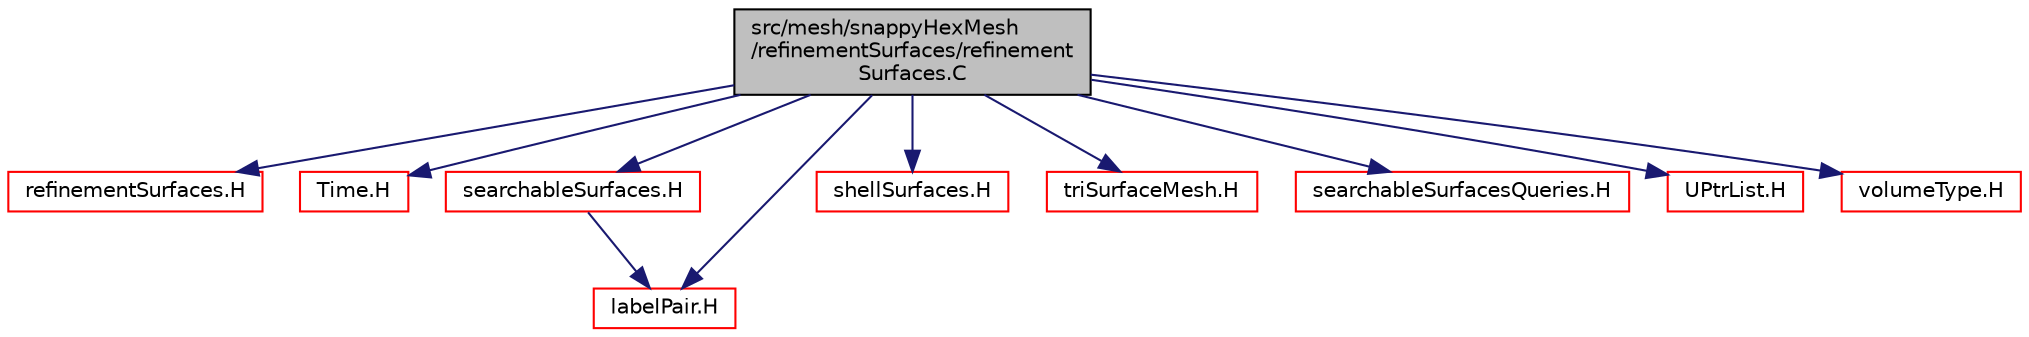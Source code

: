 digraph "src/mesh/snappyHexMesh/refinementSurfaces/refinementSurfaces.C"
{
  bgcolor="transparent";
  edge [fontname="Helvetica",fontsize="10",labelfontname="Helvetica",labelfontsize="10"];
  node [fontname="Helvetica",fontsize="10",shape=record];
  Node1 [label="src/mesh/snappyHexMesh\l/refinementSurfaces/refinement\lSurfaces.C",height=0.2,width=0.4,color="black", fillcolor="grey75", style="filled", fontcolor="black"];
  Node1 -> Node2 [color="midnightblue",fontsize="10",style="solid",fontname="Helvetica"];
  Node2 [label="refinementSurfaces.H",height=0.2,width=0.4,color="red",URL="$a07234.html"];
  Node1 -> Node3 [color="midnightblue",fontsize="10",style="solid",fontname="Helvetica"];
  Node3 [label="Time.H",height=0.2,width=0.4,color="red",URL="$a07978.html"];
  Node1 -> Node4 [color="midnightblue",fontsize="10",style="solid",fontname="Helvetica"];
  Node4 [label="searchableSurfaces.H",height=0.2,width=0.4,color="red",URL="$a07484.html"];
  Node4 -> Node5 [color="midnightblue",fontsize="10",style="solid",fontname="Helvetica"];
  Node5 [label="labelPair.H",height=0.2,width=0.4,color="red",URL="$a09038.html"];
  Node1 -> Node6 [color="midnightblue",fontsize="10",style="solid",fontname="Helvetica"];
  Node6 [label="shellSurfaces.H",height=0.2,width=0.4,color="red",URL="$a07238.html"];
  Node1 -> Node7 [color="midnightblue",fontsize="10",style="solid",fontname="Helvetica"];
  Node7 [label="triSurfaceMesh.H",height=0.2,width=0.4,color="red",URL="$a07490.html"];
  Node1 -> Node5 [color="midnightblue",fontsize="10",style="solid",fontname="Helvetica"];
  Node1 -> Node8 [color="midnightblue",fontsize="10",style="solid",fontname="Helvetica"];
  Node8 [label="searchableSurfacesQueries.H",height=0.2,width=0.4,color="red",URL="$a07486.html"];
  Node1 -> Node9 [color="midnightblue",fontsize="10",style="solid",fontname="Helvetica"];
  Node9 [label="UPtrList.H",height=0.2,width=0.4,color="red",URL="$a07800.html"];
  Node1 -> Node10 [color="midnightblue",fontsize="10",style="solid",fontname="Helvetica"];
  Node10 [label="volumeType.H",height=0.2,width=0.4,color="red",URL="$a07676.html"];
}
